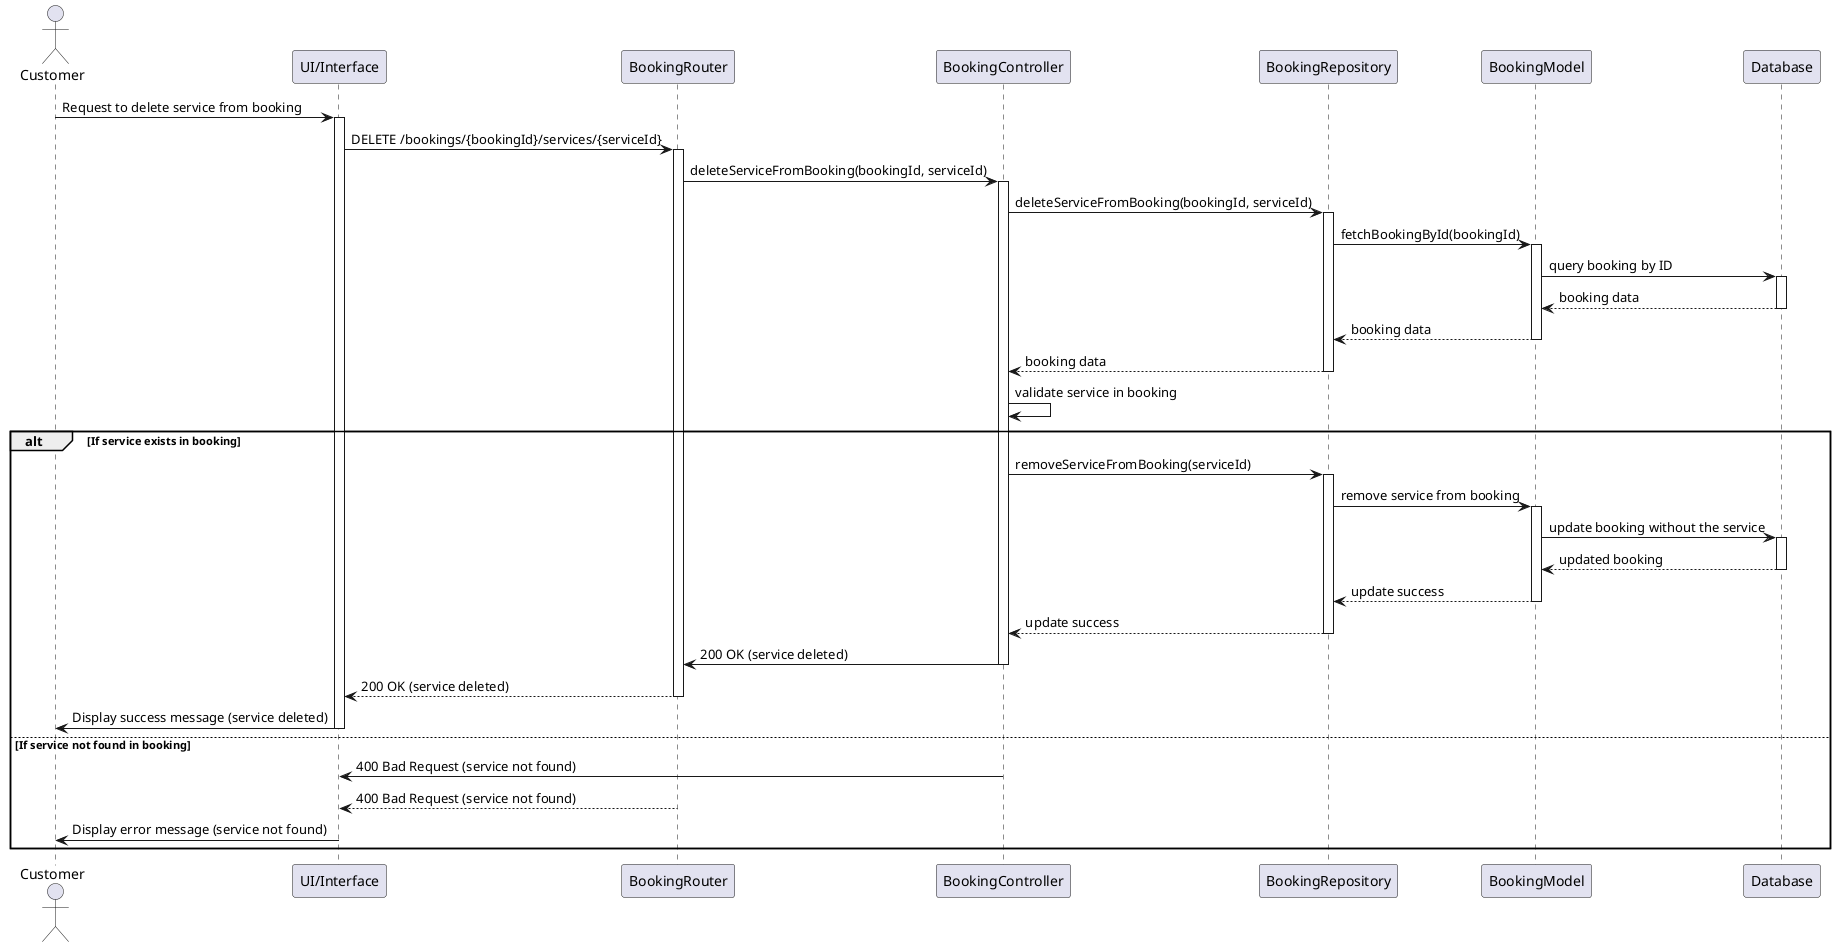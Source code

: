 @startuml
actor Customer
participant "UI/Interface" as UI
participant "BookingRouter" as Router
participant "BookingController" as Controller
participant "BookingRepository" as Repository
participant "BookingModel" as BookingModel
participant "Database" as DB

Customer -> UI: Request to delete service from booking
activate UI
UI -> Router: DELETE /bookings/{bookingId}/services/{serviceId}
activate Router
Router -> Controller: deleteServiceFromBooking(bookingId, serviceId)
activate Controller
Controller -> Repository: deleteServiceFromBooking(bookingId, serviceId)
activate Repository

Repository -> BookingModel: fetchBookingById(bookingId)
activate BookingModel
BookingModel -> DB: query booking by ID
activate DB
DB --> BookingModel: booking data
deactivate DB
BookingModel --> Repository: booking data
deactivate BookingModel
Repository --> Controller: booking data
deactivate Repository

Controller -> Controller: validate service in booking
alt If service exists in booking
    Controller -> Repository: removeServiceFromBooking(serviceId)
    activate Repository
    Repository -> BookingModel: remove service from booking
    activate BookingModel
    BookingModel -> DB: update booking without the service
    activate DB
    DB --> BookingModel: updated booking
    deactivate DB
    BookingModel --> Repository: update success
    deactivate BookingModel
    Repository --> Controller: update success
    deactivate Repository
    Controller -> Router: 200 OK (service deleted)
    deactivate Controller
    Router --> UI: 200 OK (service deleted)
    deactivate Router
    UI -> Customer: Display success message (service deleted)
    deactivate UI
else If service not found in booking
    Controller -> UI: 400 Bad Request (service not found)
    deactivate Controller
    Router --> UI: 400 Bad Request (service not found)
    deactivate Router
    UI -> Customer: Display error message (service not found)
    deactivate UI
end
@enduml
